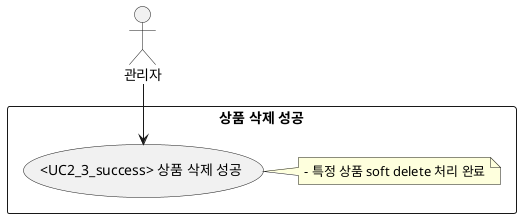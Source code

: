 @startuml
actor "관리자" as Admin

rectangle "상품 삭제 성공" {
  usecase "<UC2_3_success> 상품 삭제 성공" as UC2_3_success
  note right
  - 특정 상품 soft delete 처리 완료
  end note
}

Admin --> UC2_3_success
@enduml
